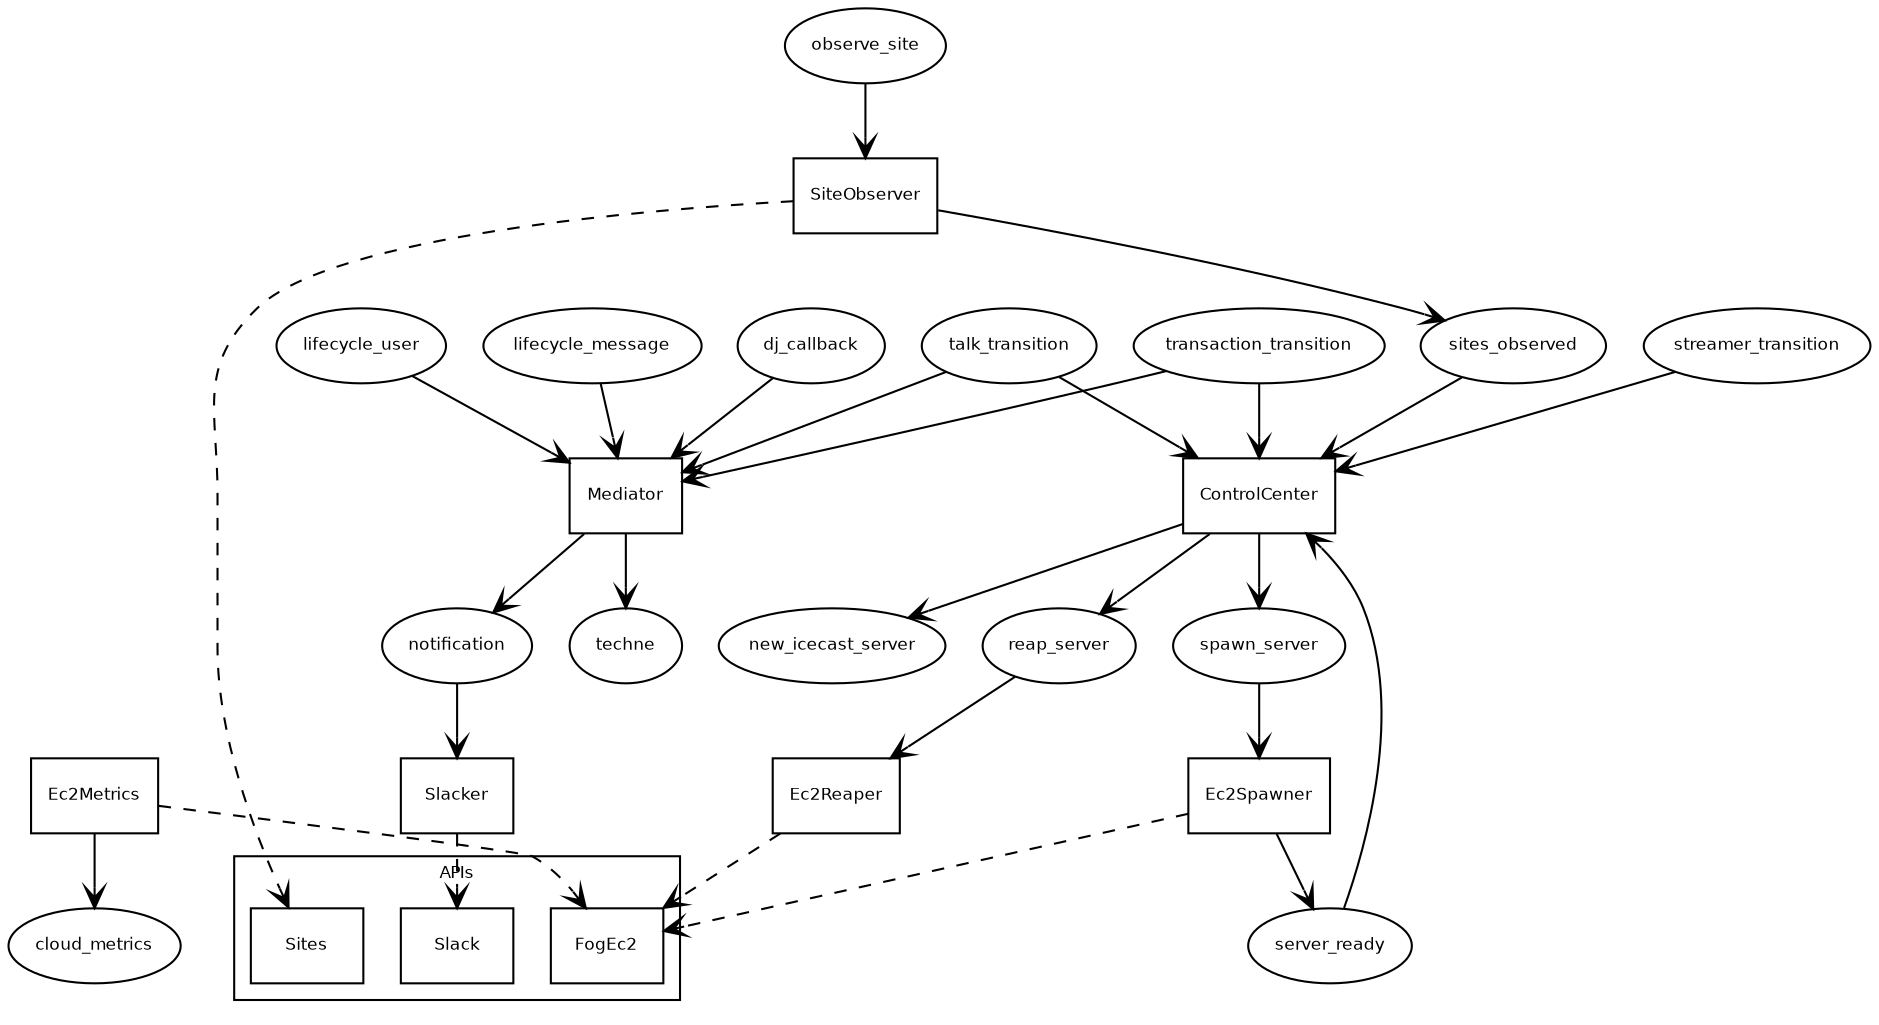 // ---------------------------------------- dot template
digraph G {
  // basic settings
  fontname = "Bitstream Vera Sans"
  fontsize = 8
  edge [
    fontname = "Bitstream Vera Sans"
    fontsize = 8
  ]
  node [
    fontname = "Bitstream Vera Sans"
    fontsize = 8
  ]

  // services
  node [
    shape = "rectangle"
  ]
  
  Ec2Metrics
    
  SiteObserver
    
  ControlCenter
    
  Ec2Reaper
    
  Slacker
    
  Mediator
    
  Ec2Spawner
    

  // exchanges
  node [
    shape = "oval"
  ]
  
  cloud_metrics
  
  observe_site
  
  sites_observed
  
  streamer_transition
  
  server_ready
  
  talk_transition
  
  transaction_transition
  
  spawn_server
  
  new_icecast_server
  
  reap_server
  
  notification
  
  dj_callback
  
  lifecycle_user
  
  lifecycle_message
  
  techne
  

  // apis
  subgraph cluster_0 {
			label="APIs";
      node [
        shape = "rectangle"
      ]
      
      FogEc2
      
      Sites
      
      Slack
      
  }

  // amqp
  edge [
    arrowtail = "none"
    arrowhead = "open"
  ]
  
  Ec2Metrics -> cloud_metrics
  
  observe_site -> SiteObserver
  
  SiteObserver -> sites_observed
  
  streamer_transition -> ControlCenter
  
  sites_observed -> ControlCenter
  
  server_ready -> ControlCenter
  
  talk_transition -> ControlCenter
  
  transaction_transition -> ControlCenter
  
  ControlCenter -> spawn_server
  
  ControlCenter -> new_icecast_server
  
  ControlCenter -> reap_server
  
  reap_server -> Ec2Reaper
  
  notification -> Slacker
  
  dj_callback -> Mediator
  
  talk_transition -> Mediator
  
  lifecycle_user -> Mediator
  
  lifecycle_message -> Mediator
  
  transaction_transition -> Mediator
  
  Mediator -> notification
  
  Mediator -> techne
  
  spawn_server -> Ec2Spawner
  
  Ec2Spawner -> server_ready
  

  // http
  edge [
    arrowtail = "none"
    arrowhead = "open"
    style     = "dashed"
  ]
  
  Ec2Metrics -> FogEc2
  
  SiteObserver -> Sites
  
  Ec2Reaper -> FogEc2
  
  Slacker -> Slack
  
  Ec2Spawner -> FogEc2
  
}
